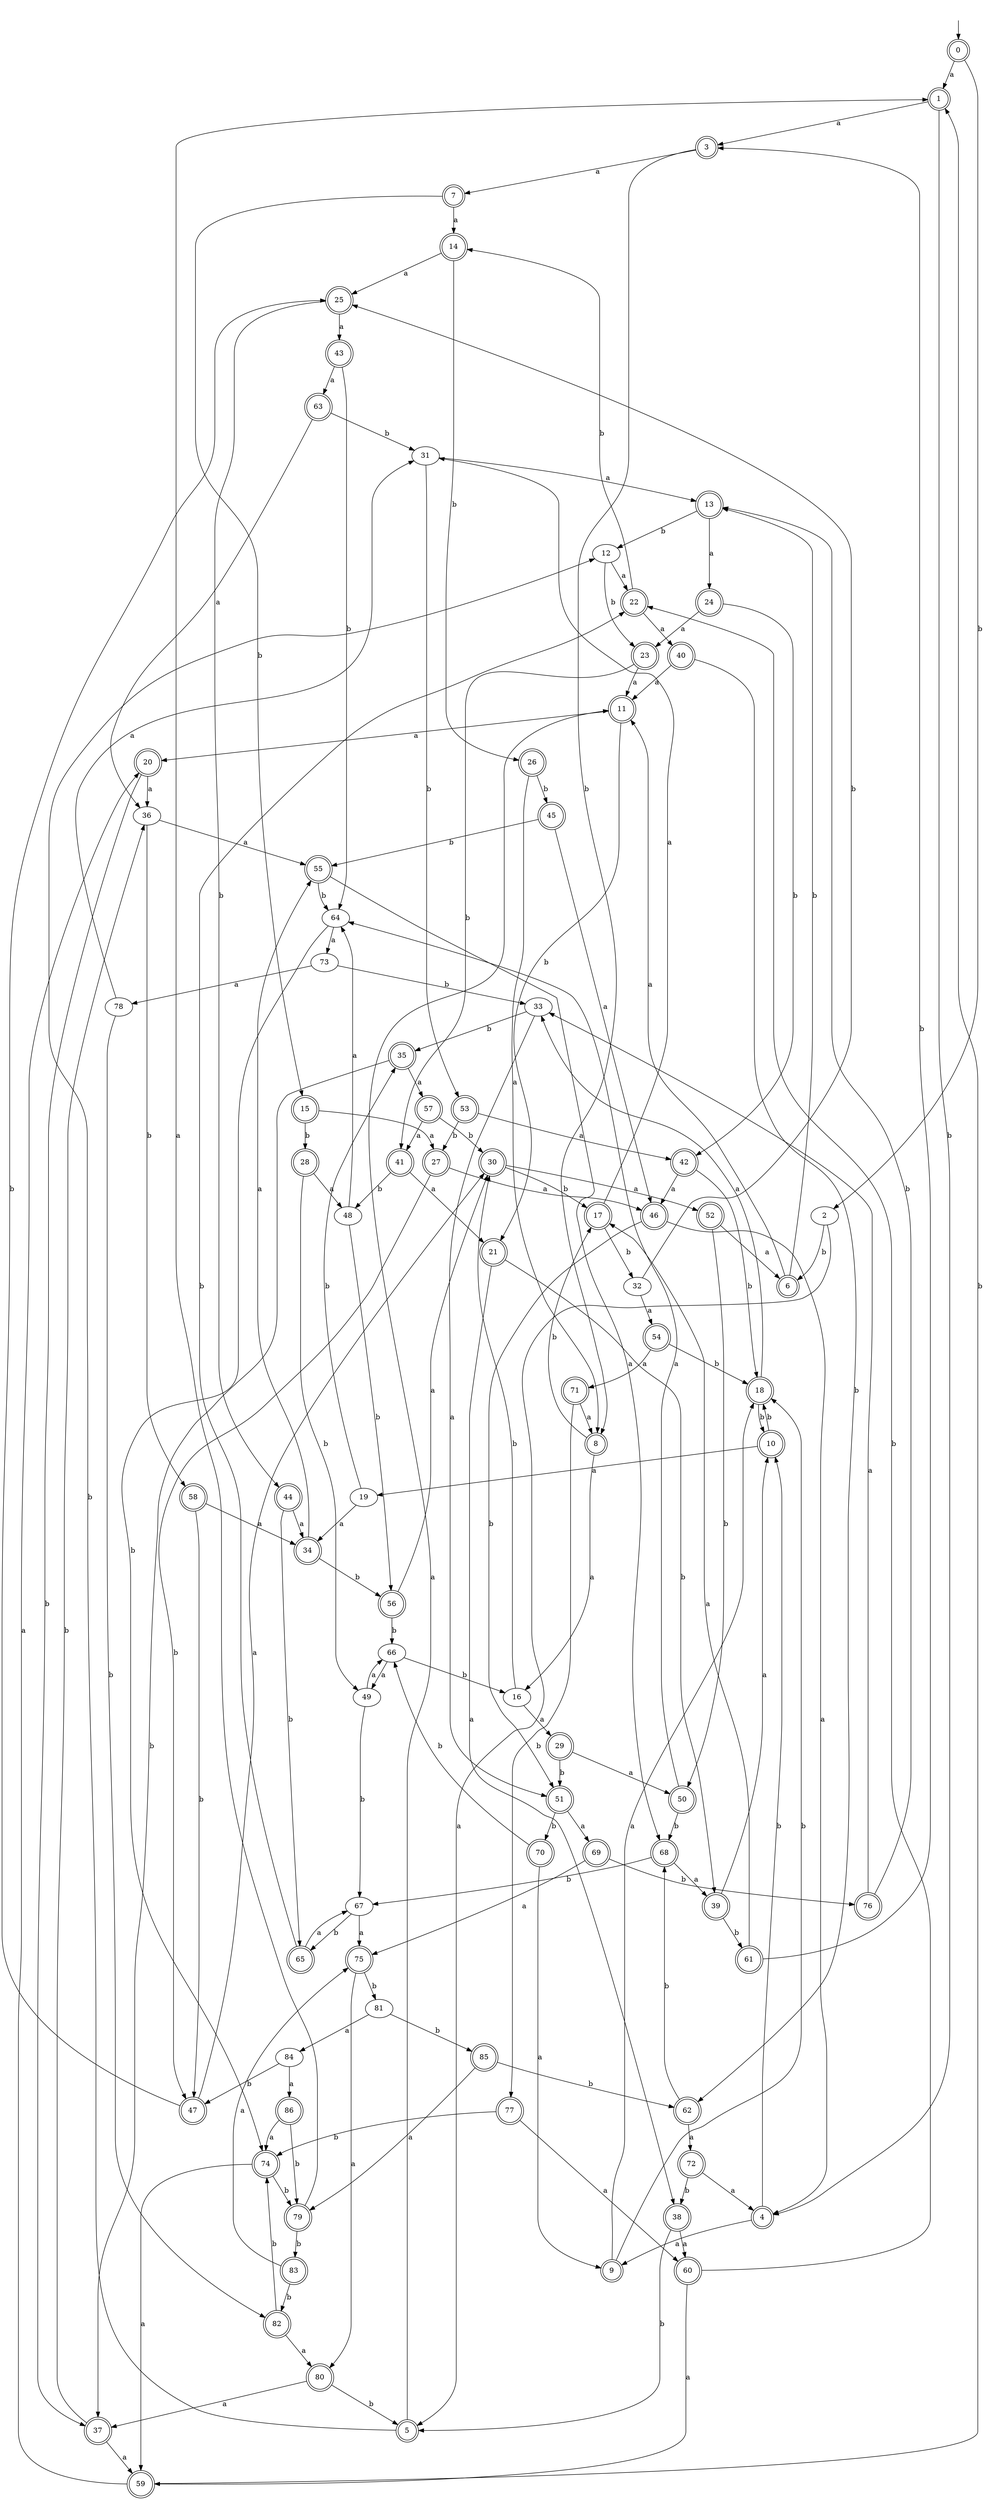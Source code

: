 digraph RandomDFA {
  __start0 [label="", shape=none];
  __start0 -> 0 [label=""];
  0 [shape=circle] [shape=doublecircle]
  0 -> 1 [label="a"]
  0 -> 2 [label="b"]
  1 [shape=doublecircle]
  1 -> 3 [label="a"]
  1 -> 4 [label="b"]
  2
  2 -> 5 [label="a"]
  2 -> 6 [label="b"]
  3 [shape=doublecircle]
  3 -> 7 [label="a"]
  3 -> 8 [label="b"]
  4 [shape=doublecircle]
  4 -> 9 [label="a"]
  4 -> 10 [label="b"]
  5 [shape=doublecircle]
  5 -> 11 [label="a"]
  5 -> 12 [label="b"]
  6 [shape=doublecircle]
  6 -> 11 [label="a"]
  6 -> 13 [label="b"]
  7 [shape=doublecircle]
  7 -> 14 [label="a"]
  7 -> 15 [label="b"]
  8 [shape=doublecircle]
  8 -> 16 [label="a"]
  8 -> 17 [label="b"]
  9 [shape=doublecircle]
  9 -> 18 [label="a"]
  9 -> 18 [label="b"]
  10 [shape=doublecircle]
  10 -> 19 [label="a"]
  10 -> 18 [label="b"]
  11 [shape=doublecircle]
  11 -> 20 [label="a"]
  11 -> 21 [label="b"]
  12
  12 -> 22 [label="a"]
  12 -> 23 [label="b"]
  13 [shape=doublecircle]
  13 -> 24 [label="a"]
  13 -> 12 [label="b"]
  14 [shape=doublecircle]
  14 -> 25 [label="a"]
  14 -> 26 [label="b"]
  15 [shape=doublecircle]
  15 -> 27 [label="a"]
  15 -> 28 [label="b"]
  16
  16 -> 29 [label="a"]
  16 -> 30 [label="b"]
  17 [shape=doublecircle]
  17 -> 31 [label="a"]
  17 -> 32 [label="b"]
  18 [shape=doublecircle]
  18 -> 33 [label="a"]
  18 -> 10 [label="b"]
  19
  19 -> 34 [label="a"]
  19 -> 35 [label="b"]
  20 [shape=doublecircle]
  20 -> 36 [label="a"]
  20 -> 37 [label="b"]
  21 [shape=doublecircle]
  21 -> 38 [label="a"]
  21 -> 39 [label="b"]
  22 [shape=doublecircle]
  22 -> 40 [label="a"]
  22 -> 14 [label="b"]
  23 [shape=doublecircle]
  23 -> 11 [label="a"]
  23 -> 41 [label="b"]
  24 [shape=doublecircle]
  24 -> 23 [label="a"]
  24 -> 42 [label="b"]
  25 [shape=doublecircle]
  25 -> 43 [label="a"]
  25 -> 44 [label="b"]
  26 [shape=doublecircle]
  26 -> 8 [label="a"]
  26 -> 45 [label="b"]
  27 [shape=doublecircle]
  27 -> 46 [label="a"]
  27 -> 47 [label="b"]
  28 [shape=doublecircle]
  28 -> 48 [label="a"]
  28 -> 49 [label="b"]
  29 [shape=doublecircle]
  29 -> 50 [label="a"]
  29 -> 51 [label="b"]
  30 [shape=doublecircle]
  30 -> 52 [label="a"]
  30 -> 17 [label="b"]
  31
  31 -> 13 [label="a"]
  31 -> 53 [label="b"]
  32
  32 -> 54 [label="a"]
  32 -> 25 [label="b"]
  33
  33 -> 51 [label="a"]
  33 -> 35 [label="b"]
  34 [shape=doublecircle]
  34 -> 55 [label="a"]
  34 -> 56 [label="b"]
  35 [shape=doublecircle]
  35 -> 57 [label="a"]
  35 -> 37 [label="b"]
  36
  36 -> 55 [label="a"]
  36 -> 58 [label="b"]
  37 [shape=doublecircle]
  37 -> 59 [label="a"]
  37 -> 36 [label="b"]
  38 [shape=doublecircle]
  38 -> 60 [label="a"]
  38 -> 5 [label="b"]
  39 [shape=doublecircle]
  39 -> 10 [label="a"]
  39 -> 61 [label="b"]
  40 [shape=doublecircle]
  40 -> 11 [label="a"]
  40 -> 62 [label="b"]
  41 [shape=doublecircle]
  41 -> 21 [label="a"]
  41 -> 48 [label="b"]
  42 [shape=doublecircle]
  42 -> 46 [label="a"]
  42 -> 18 [label="b"]
  43 [shape=doublecircle]
  43 -> 63 [label="a"]
  43 -> 64 [label="b"]
  44 [shape=doublecircle]
  44 -> 34 [label="a"]
  44 -> 65 [label="b"]
  45 [shape=doublecircle]
  45 -> 46 [label="a"]
  45 -> 55 [label="b"]
  46 [shape=doublecircle]
  46 -> 4 [label="a"]
  46 -> 51 [label="b"]
  47 [shape=doublecircle]
  47 -> 30 [label="a"]
  47 -> 25 [label="b"]
  48
  48 -> 64 [label="a"]
  48 -> 56 [label="b"]
  49
  49 -> 66 [label="a"]
  49 -> 67 [label="b"]
  50 [shape=doublecircle]
  50 -> 64 [label="a"]
  50 -> 68 [label="b"]
  51 [shape=doublecircle]
  51 -> 69 [label="a"]
  51 -> 70 [label="b"]
  52 [shape=doublecircle]
  52 -> 6 [label="a"]
  52 -> 50 [label="b"]
  53 [shape=doublecircle]
  53 -> 42 [label="a"]
  53 -> 27 [label="b"]
  54 [shape=doublecircle]
  54 -> 71 [label="a"]
  54 -> 18 [label="b"]
  55 [shape=doublecircle]
  55 -> 68 [label="a"]
  55 -> 64 [label="b"]
  56 [shape=doublecircle]
  56 -> 30 [label="a"]
  56 -> 66 [label="b"]
  57 [shape=doublecircle]
  57 -> 41 [label="a"]
  57 -> 30 [label="b"]
  58 [shape=doublecircle]
  58 -> 34 [label="a"]
  58 -> 47 [label="b"]
  59 [shape=doublecircle]
  59 -> 20 [label="a"]
  59 -> 1 [label="b"]
  60 [shape=doublecircle]
  60 -> 59 [label="a"]
  60 -> 22 [label="b"]
  61 [shape=doublecircle]
  61 -> 17 [label="a"]
  61 -> 3 [label="b"]
  62 [shape=doublecircle]
  62 -> 72 [label="a"]
  62 -> 68 [label="b"]
  63 [shape=doublecircle]
  63 -> 36 [label="a"]
  63 -> 31 [label="b"]
  64
  64 -> 73 [label="a"]
  64 -> 74 [label="b"]
  65 [shape=doublecircle]
  65 -> 67 [label="a"]
  65 -> 22 [label="b"]
  66
  66 -> 49 [label="a"]
  66 -> 16 [label="b"]
  67
  67 -> 75 [label="a"]
  67 -> 65 [label="b"]
  68 [shape=doublecircle]
  68 -> 39 [label="a"]
  68 -> 67 [label="b"]
  69 [shape=doublecircle]
  69 -> 75 [label="a"]
  69 -> 76 [label="b"]
  70 [shape=doublecircle]
  70 -> 9 [label="a"]
  70 -> 66 [label="b"]
  71 [shape=doublecircle]
  71 -> 8 [label="a"]
  71 -> 77 [label="b"]
  72 [shape=doublecircle]
  72 -> 4 [label="a"]
  72 -> 38 [label="b"]
  73
  73 -> 78 [label="a"]
  73 -> 33 [label="b"]
  74 [shape=doublecircle]
  74 -> 59 [label="a"]
  74 -> 79 [label="b"]
  75 [shape=doublecircle]
  75 -> 80 [label="a"]
  75 -> 81 [label="b"]
  76 [shape=doublecircle]
  76 -> 33 [label="a"]
  76 -> 13 [label="b"]
  77 [shape=doublecircle]
  77 -> 60 [label="a"]
  77 -> 74 [label="b"]
  78
  78 -> 31 [label="a"]
  78 -> 82 [label="b"]
  79 [shape=doublecircle]
  79 -> 1 [label="a"]
  79 -> 83 [label="b"]
  80 [shape=doublecircle]
  80 -> 37 [label="a"]
  80 -> 5 [label="b"]
  81
  81 -> 84 [label="a"]
  81 -> 85 [label="b"]
  82 [shape=doublecircle]
  82 -> 80 [label="a"]
  82 -> 74 [label="b"]
  83 [shape=doublecircle]
  83 -> 75 [label="a"]
  83 -> 82 [label="b"]
  84
  84 -> 86 [label="a"]
  84 -> 47 [label="b"]
  85 [shape=doublecircle]
  85 -> 79 [label="a"]
  85 -> 62 [label="b"]
  86 [shape=doublecircle]
  86 -> 74 [label="a"]
  86 -> 79 [label="b"]
}
